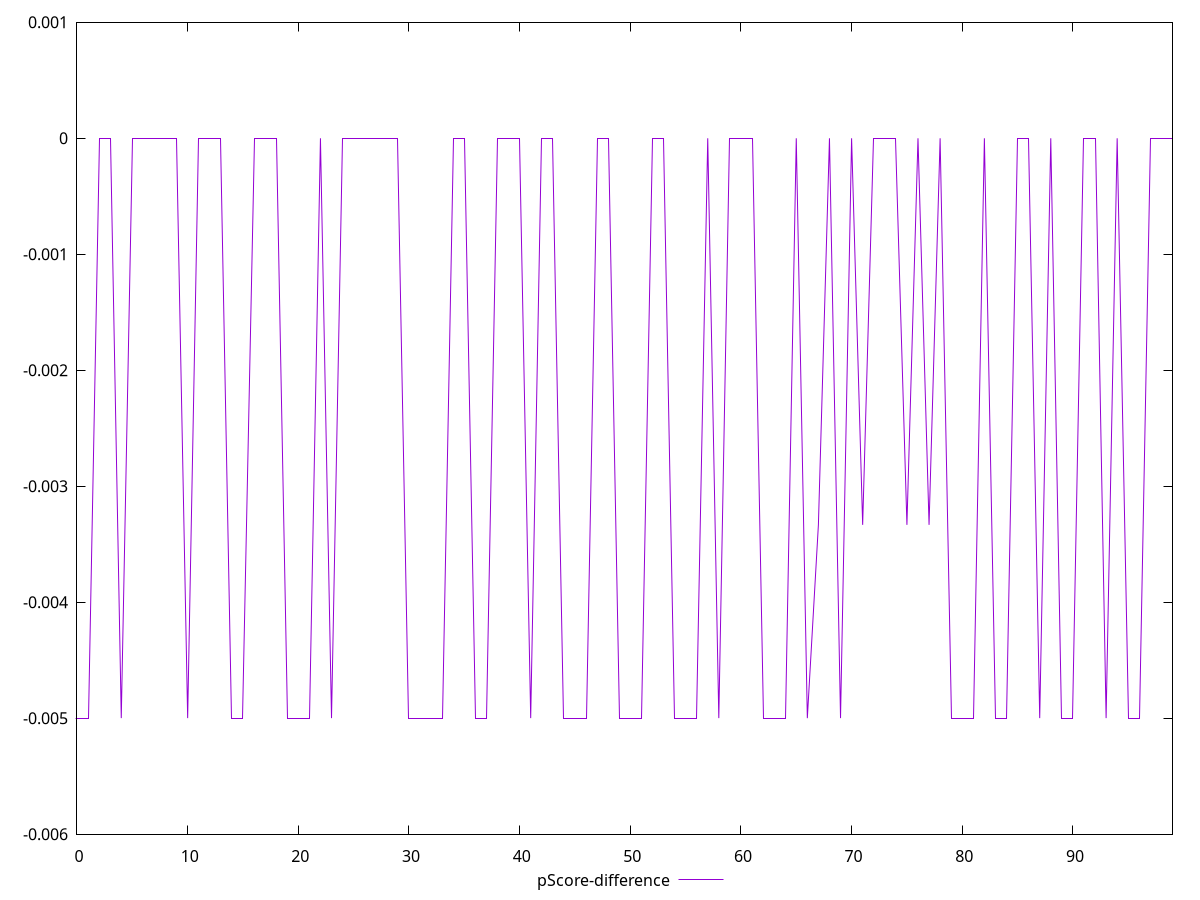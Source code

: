 reset

$pScoreDifference <<EOF
0 -0.0050000000000000044
1 -0.0050000000000000044
2 0
3 0
4 -0.0050000000000000044
5 0
6 0
7 0
8 0
9 0
10 -0.0050000000000000044
11 0
12 0
13 0
14 -0.0050000000000000044
15 -0.0050000000000000044
16 0
17 0
18 0
19 -0.0050000000000000044
20 -0.0050000000000000044
21 -0.0050000000000000044
22 0
23 -0.0050000000000000044
24 0
25 0
26 0
27 0
28 0
29 0
30 -0.0050000000000000044
31 -0.0050000000000000044
32 -0.0050000000000000044
33 -0.0050000000000000044
34 0
35 0
36 -0.0050000000000000044
37 -0.0050000000000000044
38 0
39 0
40 0
41 -0.0050000000000000044
42 0
43 0
44 -0.0050000000000000044
45 -0.0050000000000000044
46 -0.0050000000000000044
47 0
48 0
49 -0.0050000000000000044
50 -0.0050000000000000044
51 -0.0050000000000000044
52 0
53 0
54 -0.0050000000000000044
55 -0.0050000000000000044
56 -0.0050000000000000044
57 0
58 -0.0050000000000000044
59 0
60 0
61 0
62 -0.0050000000000000044
63 -0.0050000000000000044
64 -0.0050000000000000044
65 0
66 -0.0050000000000000044
67 -0.0033333333333332993
68 0
69 -0.0050000000000000044
70 0
71 -0.0033333333333332993
72 0
73 0
74 0
75 -0.0033333333333332993
76 0
77 -0.0033333333333332993
78 0
79 -0.0050000000000000044
80 -0.0050000000000000044
81 -0.0050000000000000044
82 0
83 -0.0050000000000000044
84 -0.0050000000000000044
85 0
86 0
87 -0.0050000000000000044
88 0
89 -0.0050000000000000044
90 -0.0050000000000000044
91 0
92 0
93 -0.0050000000000000044
94 0
95 -0.0050000000000000044
96 -0.0050000000000000044
97 0
98 0
99 0
EOF

set key outside below
set xrange [0:99]
set yrange [-0.0060000000000000045:0.001]
set trange [-0.0060000000000000045:0.001]
set terminal svg size 640, 500 enhanced background rgb 'white'
set output "report_00018_2021-02-10T15-25-16.877Z/uses-http2/samples/pages+cached/pScore-difference/values.svg"

plot $pScoreDifference title "pScore-difference" with line

reset
